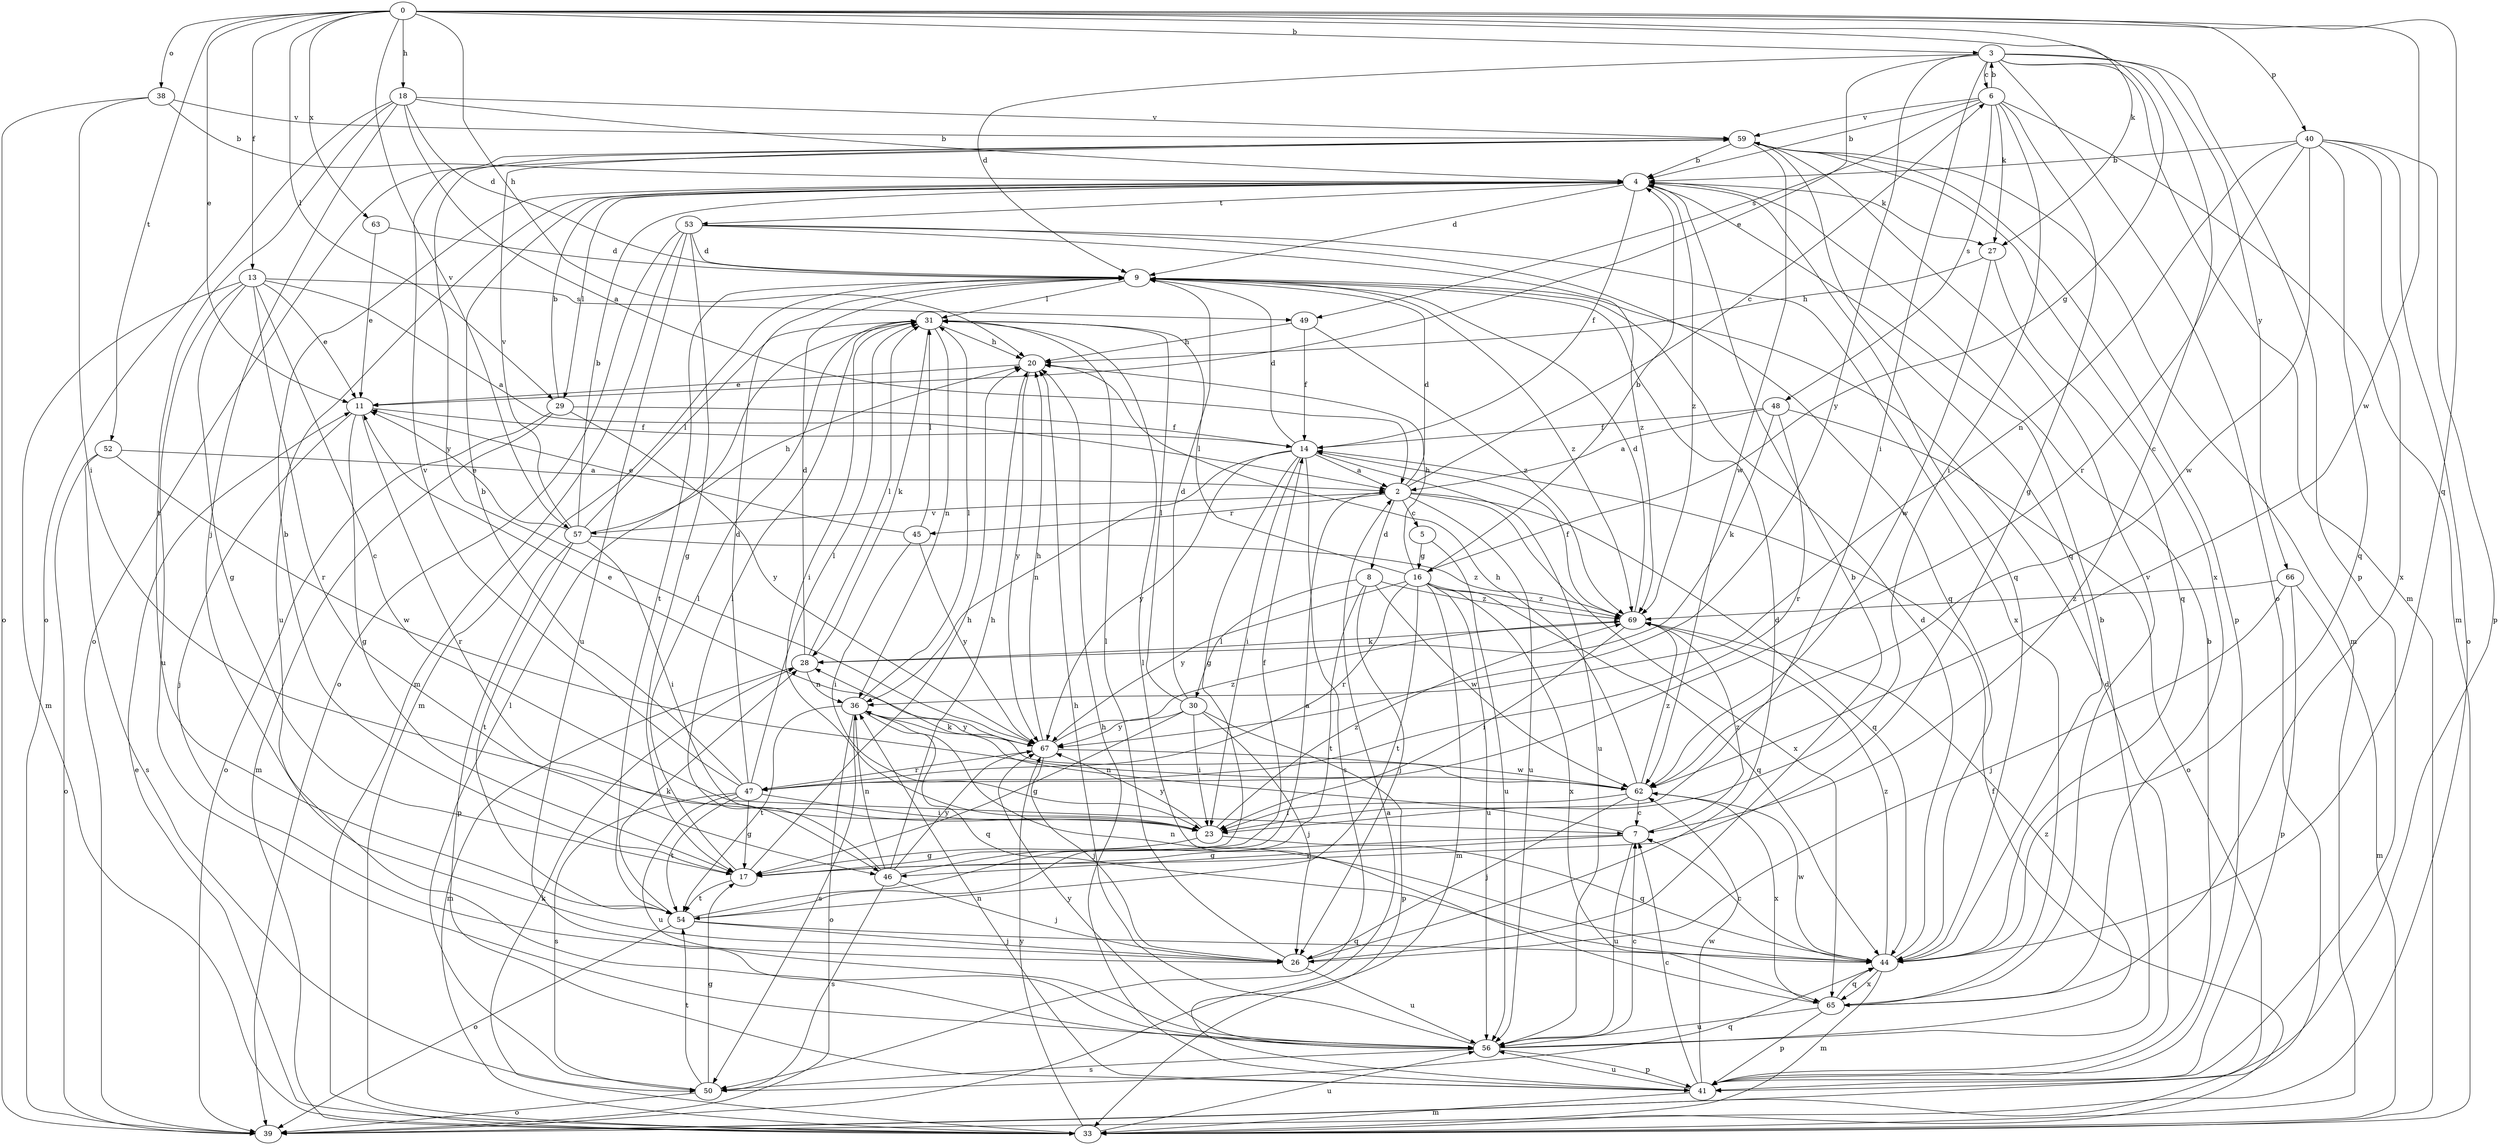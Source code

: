 strict digraph  {
0;
2;
3;
4;
5;
6;
7;
8;
9;
11;
13;
14;
16;
17;
18;
20;
23;
26;
27;
28;
29;
30;
31;
33;
36;
38;
39;
40;
41;
44;
45;
46;
47;
48;
49;
50;
52;
53;
54;
56;
57;
59;
62;
63;
65;
66;
67;
69;
0 -> 3  [label=b];
0 -> 11  [label=e];
0 -> 13  [label=f];
0 -> 16  [label=g];
0 -> 18  [label=h];
0 -> 20  [label=h];
0 -> 27  [label=k];
0 -> 29  [label=l];
0 -> 38  [label=o];
0 -> 40  [label=p];
0 -> 44  [label=q];
0 -> 52  [label=t];
0 -> 57  [label=v];
0 -> 62  [label=w];
0 -> 63  [label=x];
2 -> 5  [label=c];
2 -> 6  [label=c];
2 -> 8  [label=d];
2 -> 9  [label=d];
2 -> 44  [label=q];
2 -> 45  [label=r];
2 -> 56  [label=u];
2 -> 57  [label=v];
2 -> 65  [label=x];
3 -> 6  [label=c];
3 -> 7  [label=c];
3 -> 9  [label=d];
3 -> 11  [label=e];
3 -> 23  [label=i];
3 -> 33  [label=m];
3 -> 39  [label=o];
3 -> 41  [label=p];
3 -> 66  [label=y];
3 -> 67  [label=y];
4 -> 9  [label=d];
4 -> 14  [label=f];
4 -> 27  [label=k];
4 -> 29  [label=l];
4 -> 44  [label=q];
4 -> 53  [label=t];
4 -> 56  [label=u];
4 -> 69  [label=z];
5 -> 16  [label=g];
5 -> 56  [label=u];
6 -> 3  [label=b];
6 -> 4  [label=b];
6 -> 17  [label=g];
6 -> 23  [label=i];
6 -> 27  [label=k];
6 -> 33  [label=m];
6 -> 48  [label=s];
6 -> 49  [label=s];
6 -> 59  [label=v];
7 -> 17  [label=g];
7 -> 36  [label=n];
7 -> 46  [label=r];
7 -> 56  [label=u];
7 -> 69  [label=z];
8 -> 26  [label=j];
8 -> 30  [label=l];
8 -> 54  [label=t];
8 -> 62  [label=w];
8 -> 69  [label=z];
9 -> 31  [label=l];
9 -> 33  [label=m];
9 -> 54  [label=t];
9 -> 69  [label=z];
11 -> 14  [label=f];
11 -> 17  [label=g];
11 -> 26  [label=j];
11 -> 46  [label=r];
13 -> 2  [label=a];
13 -> 7  [label=c];
13 -> 11  [label=e];
13 -> 17  [label=g];
13 -> 33  [label=m];
13 -> 46  [label=r];
13 -> 49  [label=s];
13 -> 56  [label=u];
14 -> 2  [label=a];
14 -> 9  [label=d];
14 -> 17  [label=g];
14 -> 23  [label=i];
14 -> 36  [label=n];
14 -> 50  [label=s];
14 -> 56  [label=u];
14 -> 67  [label=y];
16 -> 4  [label=b];
16 -> 20  [label=h];
16 -> 31  [label=l];
16 -> 33  [label=m];
16 -> 44  [label=q];
16 -> 47  [label=r];
16 -> 54  [label=t];
16 -> 56  [label=u];
16 -> 65  [label=x];
16 -> 67  [label=y];
16 -> 69  [label=z];
17 -> 4  [label=b];
17 -> 20  [label=h];
17 -> 31  [label=l];
17 -> 54  [label=t];
18 -> 2  [label=a];
18 -> 4  [label=b];
18 -> 9  [label=d];
18 -> 26  [label=j];
18 -> 39  [label=o];
18 -> 54  [label=t];
18 -> 59  [label=v];
20 -> 11  [label=e];
20 -> 67  [label=y];
23 -> 17  [label=g];
23 -> 44  [label=q];
23 -> 67  [label=y];
23 -> 69  [label=z];
26 -> 4  [label=b];
26 -> 9  [label=d];
26 -> 31  [label=l];
26 -> 56  [label=u];
27 -> 20  [label=h];
27 -> 44  [label=q];
27 -> 62  [label=w];
28 -> 9  [label=d];
28 -> 31  [label=l];
28 -> 33  [label=m];
28 -> 36  [label=n];
29 -> 4  [label=b];
29 -> 14  [label=f];
29 -> 33  [label=m];
29 -> 39  [label=o];
29 -> 67  [label=y];
30 -> 9  [label=d];
30 -> 17  [label=g];
30 -> 23  [label=i];
30 -> 26  [label=j];
30 -> 31  [label=l];
30 -> 41  [label=p];
30 -> 67  [label=y];
31 -> 20  [label=h];
31 -> 23  [label=i];
31 -> 28  [label=k];
31 -> 36  [label=n];
33 -> 11  [label=e];
33 -> 14  [label=f];
33 -> 28  [label=k];
33 -> 56  [label=u];
33 -> 67  [label=y];
36 -> 31  [label=l];
36 -> 39  [label=o];
36 -> 44  [label=q];
36 -> 50  [label=s];
36 -> 54  [label=t];
36 -> 67  [label=y];
38 -> 4  [label=b];
38 -> 23  [label=i];
38 -> 39  [label=o];
38 -> 59  [label=v];
39 -> 2  [label=a];
40 -> 4  [label=b];
40 -> 36  [label=n];
40 -> 39  [label=o];
40 -> 41  [label=p];
40 -> 44  [label=q];
40 -> 47  [label=r];
40 -> 62  [label=w];
40 -> 65  [label=x];
41 -> 4  [label=b];
41 -> 7  [label=c];
41 -> 9  [label=d];
41 -> 20  [label=h];
41 -> 33  [label=m];
41 -> 36  [label=n];
41 -> 56  [label=u];
41 -> 62  [label=w];
44 -> 7  [label=c];
44 -> 9  [label=d];
44 -> 33  [label=m];
44 -> 36  [label=n];
44 -> 62  [label=w];
44 -> 65  [label=x];
44 -> 69  [label=z];
45 -> 11  [label=e];
45 -> 23  [label=i];
45 -> 31  [label=l];
45 -> 67  [label=y];
46 -> 14  [label=f];
46 -> 20  [label=h];
46 -> 26  [label=j];
46 -> 31  [label=l];
46 -> 36  [label=n];
46 -> 50  [label=s];
46 -> 67  [label=y];
47 -> 4  [label=b];
47 -> 9  [label=d];
47 -> 17  [label=g];
47 -> 23  [label=i];
47 -> 31  [label=l];
47 -> 50  [label=s];
47 -> 54  [label=t];
47 -> 56  [label=u];
47 -> 59  [label=v];
48 -> 2  [label=a];
48 -> 14  [label=f];
48 -> 28  [label=k];
48 -> 39  [label=o];
48 -> 47  [label=r];
49 -> 14  [label=f];
49 -> 20  [label=h];
49 -> 69  [label=z];
50 -> 17  [label=g];
50 -> 31  [label=l];
50 -> 39  [label=o];
50 -> 44  [label=q];
50 -> 54  [label=t];
52 -> 2  [label=a];
52 -> 39  [label=o];
52 -> 50  [label=s];
52 -> 62  [label=w];
53 -> 9  [label=d];
53 -> 17  [label=g];
53 -> 33  [label=m];
53 -> 39  [label=o];
53 -> 44  [label=q];
53 -> 56  [label=u];
53 -> 65  [label=x];
53 -> 69  [label=z];
54 -> 2  [label=a];
54 -> 26  [label=j];
54 -> 28  [label=k];
54 -> 39  [label=o];
54 -> 44  [label=q];
56 -> 4  [label=b];
56 -> 7  [label=c];
56 -> 20  [label=h];
56 -> 41  [label=p];
56 -> 50  [label=s];
56 -> 67  [label=y];
56 -> 69  [label=z];
57 -> 4  [label=b];
57 -> 11  [label=e];
57 -> 20  [label=h];
57 -> 23  [label=i];
57 -> 31  [label=l];
57 -> 41  [label=p];
57 -> 54  [label=t];
57 -> 59  [label=v];
57 -> 69  [label=z];
59 -> 4  [label=b];
59 -> 33  [label=m];
59 -> 39  [label=o];
59 -> 41  [label=p];
59 -> 44  [label=q];
59 -> 62  [label=w];
59 -> 65  [label=x];
59 -> 67  [label=y];
62 -> 7  [label=c];
62 -> 20  [label=h];
62 -> 23  [label=i];
62 -> 26  [label=j];
62 -> 28  [label=k];
62 -> 65  [label=x];
62 -> 69  [label=z];
63 -> 9  [label=d];
63 -> 11  [label=e];
65 -> 31  [label=l];
65 -> 41  [label=p];
65 -> 44  [label=q];
65 -> 56  [label=u];
65 -> 59  [label=v];
66 -> 26  [label=j];
66 -> 33  [label=m];
66 -> 41  [label=p];
66 -> 69  [label=z];
67 -> 11  [label=e];
67 -> 20  [label=h];
67 -> 26  [label=j];
67 -> 47  [label=r];
67 -> 62  [label=w];
67 -> 69  [label=z];
69 -> 9  [label=d];
69 -> 14  [label=f];
69 -> 23  [label=i];
69 -> 28  [label=k];
}
